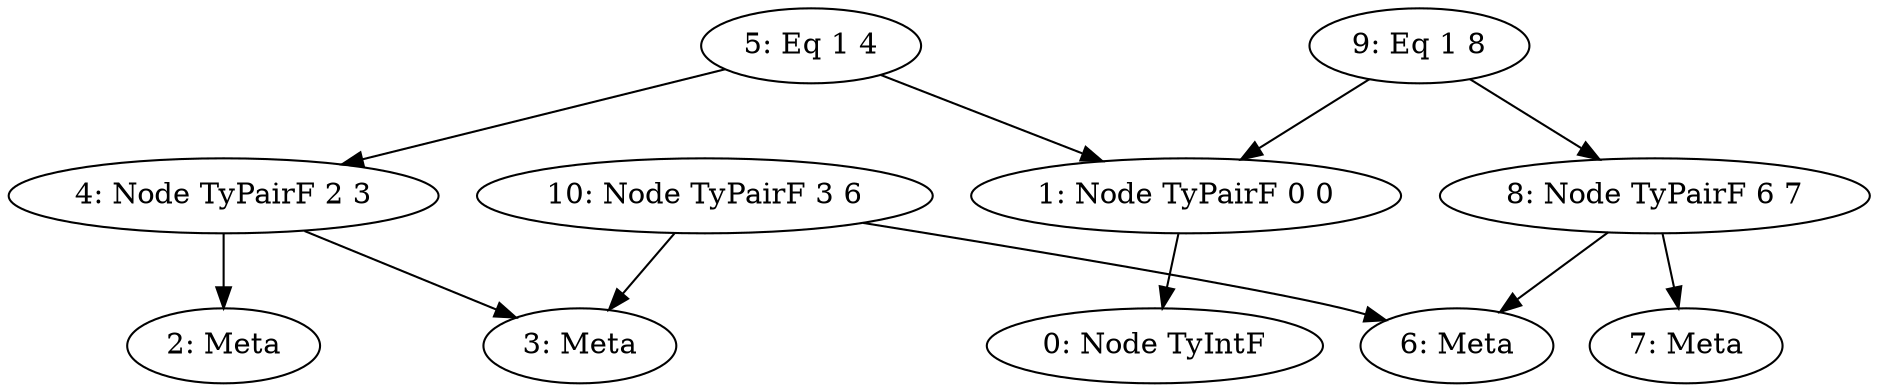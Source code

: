 digraph 
{
  "0" [label="0: Node TyIntF"]
  "1" [label="1: Node TyPairF 0 0"]
  "2" [label="2: Meta"]
  "3" [label="3: Meta"]
  "4" [label="4: Node TyPairF 2 3"]
  "5" [label="5: Eq 1 4"]
  "6" [label="6: Meta"]
  "7" [label="7: Meta"]
  "8" [label="8: Node TyPairF 6 7"]
  "9" [label="9: Eq 1 8"]
  "10" [label="10: Node TyPairF 3 6"]
  "1" -> "0"
  "4" -> "2"
  "4" -> "3"
  "5" -> "1"
  "5" -> "4"
  "8" -> "6"
  "8" -> "7"
  "9" -> "1"
  "9" -> "8"
  "10" -> "3"
  "10" -> "6"
}

